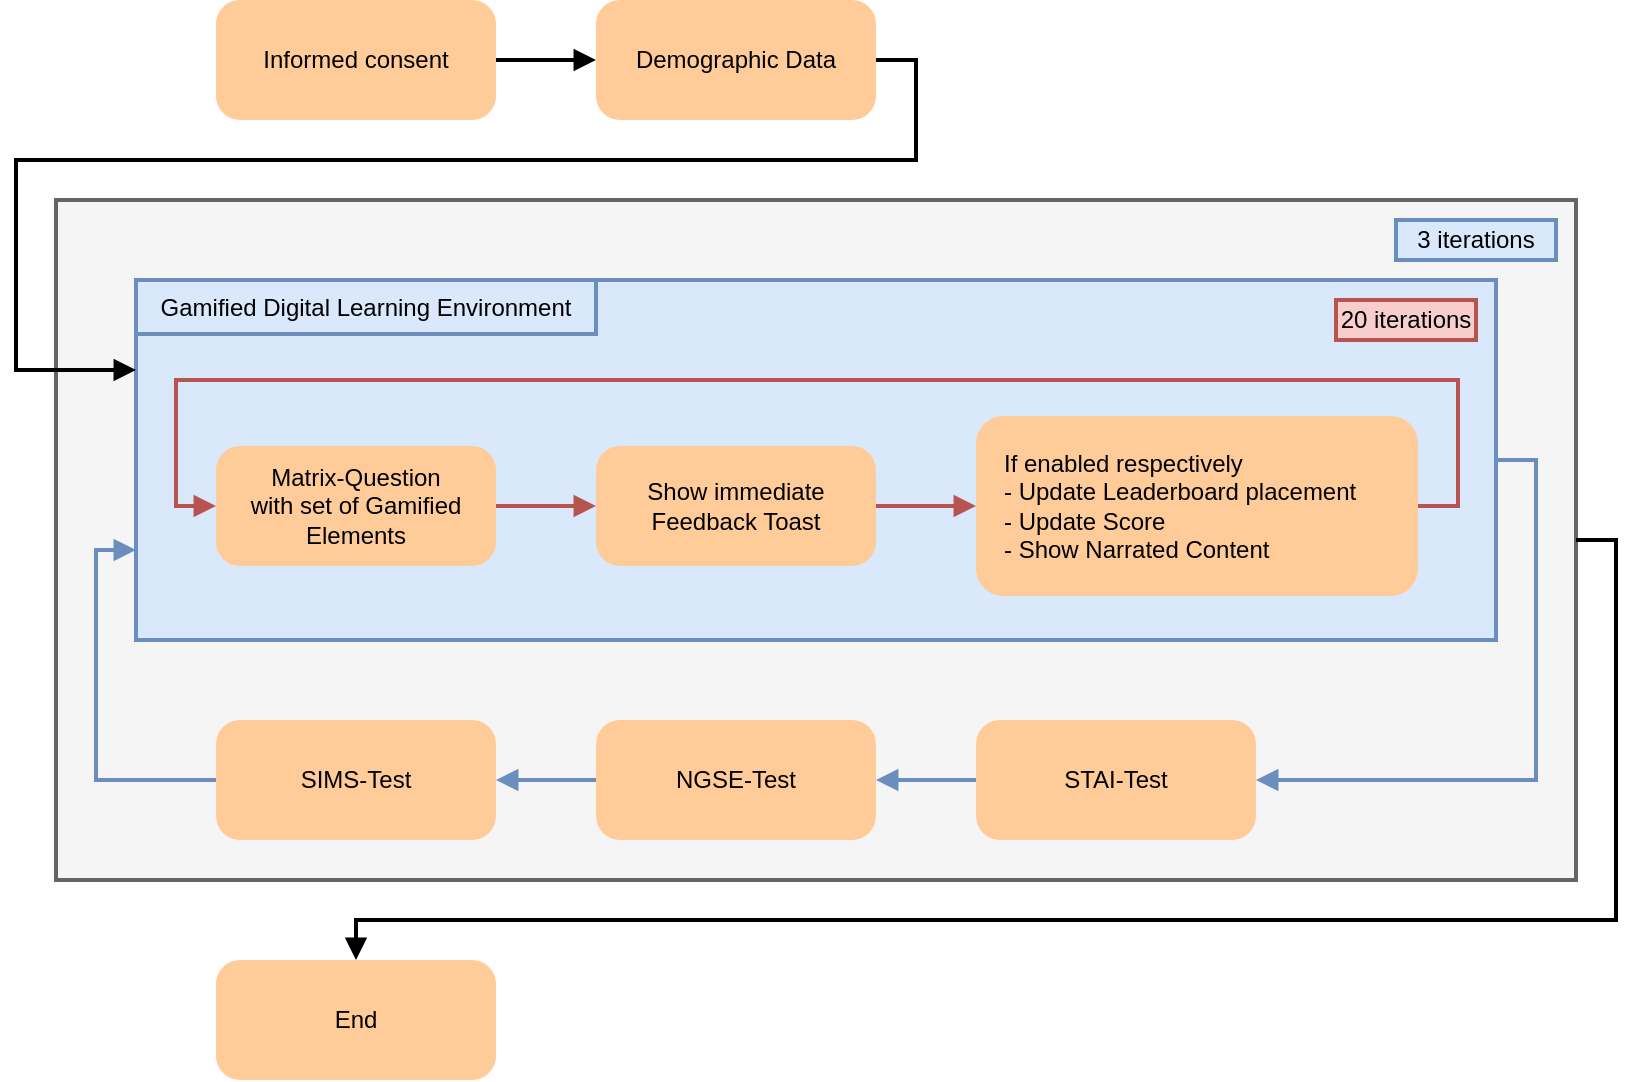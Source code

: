 <mxfile version="24.7.5">
  <diagram id="6a731a19-8d31-9384-78a2-239565b7b9f0" name="Page-1">
    <mxGraphModel dx="1235" dy="844" grid="1" gridSize="10" guides="1" tooltips="1" connect="1" arrows="1" fold="1" page="1" pageScale="1" pageWidth="1169" pageHeight="827" background="none" math="0" shadow="0">
      <root>
        <mxCell id="0" />
        <mxCell id="1" parent="0" />
        <mxCell id="cbzG-sHRKdAniSYUq8Hb-19" value="" style="rounded=0;whiteSpace=wrap;html=1;fillColor=#f5f5f5;fontColor=#333333;strokeColor=#666666;strokeWidth=2;" vertex="1" parent="1">
          <mxGeometry x="240" y="200" width="760" height="340" as="geometry" />
        </mxCell>
        <mxCell id="cbzG-sHRKdAniSYUq8Hb-1" value="" style="rounded=0;whiteSpace=wrap;html=1;fillColor=#dae8fc;strokeColor=#6c8ebf;strokeWidth=2;" vertex="1" parent="1">
          <mxGeometry x="280" y="240" width="680" height="180" as="geometry" />
        </mxCell>
        <mxCell id="27E4G_TA-KUJbY0x6Eig-1754" value="" style="edgeStyle=orthogonalEdgeStyle;rounded=0;orthogonalLoop=1;jettySize=auto;html=1;exitX=1;exitY=0.5;exitDx=0;exitDy=0;endArrow=block;endFill=1;strokeWidth=2;jumpStyle=none;labelPosition=center;verticalLabelPosition=top;align=center;verticalAlign=bottom;" parent="1" source="27E4G_TA-KUJbY0x6Eig-1750" target="27E4G_TA-KUJbY0x6Eig-1753" edge="1">
          <mxGeometry relative="1" as="geometry" />
        </mxCell>
        <mxCell id="27E4G_TA-KUJbY0x6Eig-1750" value="Informed consent" style="rounded=1;whiteSpace=wrap;html=1;fillColor=#FFCC99;fontColor=#000000;strokeColor=none;arcSize=20;align=center;spacingLeft=0;" parent="1" vertex="1">
          <mxGeometry x="320" y="100" width="140" height="60" as="geometry" />
        </mxCell>
        <mxCell id="27E4G_TA-KUJbY0x6Eig-1753" value="Demographic Data" style="rounded=1;whiteSpace=wrap;html=1;fillColor=#FFCC99;fontColor=#000000;strokeColor=none;arcSize=20;align=center;spacingLeft=0;" parent="1" vertex="1">
          <mxGeometry x="510" y="100" width="140" height="60" as="geometry" />
        </mxCell>
        <mxCell id="27E4G_TA-KUJbY0x6Eig-1758" value="" style="edgeStyle=orthogonalEdgeStyle;rounded=0;orthogonalLoop=1;jettySize=auto;html=1;exitX=1;exitY=0.5;exitDx=0;exitDy=0;endArrow=block;endFill=1;strokeWidth=2;jumpStyle=none;labelPosition=center;verticalLabelPosition=top;align=center;verticalAlign=bottom;entryX=0;entryY=0.25;entryDx=0;entryDy=0;" parent="1" source="27E4G_TA-KUJbY0x6Eig-1753" target="cbzG-sHRKdAniSYUq8Hb-1" edge="1">
          <mxGeometry relative="1" as="geometry">
            <mxPoint x="440.0" y="300" as="sourcePoint" />
            <mxPoint x="200" y="170" as="targetPoint" />
            <Array as="points">
              <mxPoint x="670" y="130" />
              <mxPoint x="670" y="180" />
              <mxPoint x="220" y="180" />
              <mxPoint x="220" y="285" />
            </Array>
          </mxGeometry>
        </mxCell>
        <mxCell id="27E4G_TA-KUJbY0x6Eig-1759" value="Matrix-Question&lt;div&gt;with set of Gamified Elements&lt;/div&gt;" style="rounded=1;whiteSpace=wrap;html=1;fillColor=#FFCC99;fontColor=#000000;strokeColor=none;arcSize=20;align=center;spacingLeft=0;" parent="1" vertex="1">
          <mxGeometry x="320" y="323" width="140" height="60" as="geometry" />
        </mxCell>
        <mxCell id="27E4G_TA-KUJbY0x6Eig-1761" value="Show immediate Feedback Toast" style="rounded=1;whiteSpace=wrap;html=1;fillColor=#FFCC99;fontColor=#000000;strokeColor=none;arcSize=20;align=center;spacingLeft=0;" parent="1" vertex="1">
          <mxGeometry x="510" y="323" width="140" height="60" as="geometry" />
        </mxCell>
        <mxCell id="27E4G_TA-KUJbY0x6Eig-1763" value="" style="edgeStyle=orthogonalEdgeStyle;rounded=0;orthogonalLoop=1;jettySize=auto;html=1;exitX=1;exitY=0.5;exitDx=0;exitDy=0;endArrow=block;endFill=1;strokeWidth=2;jumpStyle=none;strokeColor=#b85450;labelPosition=center;verticalLabelPosition=top;align=center;verticalAlign=bottom;entryX=0;entryY=0.5;entryDx=0;entryDy=0;fillColor=#f8cecc;" parent="1" source="27E4G_TA-KUJbY0x6Eig-1759" target="27E4G_TA-KUJbY0x6Eig-1761" edge="1">
          <mxGeometry relative="1" as="geometry">
            <mxPoint x="441" y="313" as="sourcePoint" />
            <mxPoint x="501" y="313" as="targetPoint" />
          </mxGeometry>
        </mxCell>
        <mxCell id="27E4G_TA-KUJbY0x6Eig-1766" value="STAI-Test" style="rounded=1;whiteSpace=wrap;html=1;fillColor=#FFCC99;fontColor=#000000;strokeColor=none;arcSize=20;align=center;spacingLeft=0;" parent="1" vertex="1">
          <mxGeometry x="700" y="460" width="140" height="60" as="geometry" />
        </mxCell>
        <mxCell id="27E4G_TA-KUJbY0x6Eig-1767" value="NGSE-Test" style="rounded=1;whiteSpace=wrap;html=1;fillColor=#FFCC99;fontColor=#000000;strokeColor=none;arcSize=20;align=center;spacingLeft=0;" parent="1" vertex="1">
          <mxGeometry x="510" y="460" width="140" height="60" as="geometry" />
        </mxCell>
        <mxCell id="27E4G_TA-KUJbY0x6Eig-1768" value="SIMS-Test" style="rounded=1;whiteSpace=wrap;html=1;fillColor=#FFCC99;fontColor=#000000;strokeColor=none;arcSize=20;align=center;spacingLeft=0;" parent="1" vertex="1">
          <mxGeometry x="320" y="460" width="140" height="60" as="geometry" />
        </mxCell>
        <mxCell id="27E4G_TA-KUJbY0x6Eig-1770" value="" style="edgeStyle=orthogonalEdgeStyle;rounded=0;orthogonalLoop=1;jettySize=auto;html=1;exitX=0;exitY=0.5;exitDx=0;exitDy=0;endArrow=block;endFill=1;strokeWidth=2;jumpStyle=none;strokeColor=#6c8ebf;labelPosition=center;verticalLabelPosition=top;align=center;verticalAlign=bottom;entryX=1;entryY=0.5;entryDx=0;entryDy=0;fillColor=#dae8fc;" parent="1" source="27E4G_TA-KUJbY0x6Eig-1766" target="27E4G_TA-KUJbY0x6Eig-1767" edge="1">
          <mxGeometry relative="1" as="geometry">
            <mxPoint x="501.0" y="460" as="sourcePoint" />
            <mxPoint x="501" y="560" as="targetPoint" />
          </mxGeometry>
        </mxCell>
        <mxCell id="27E4G_TA-KUJbY0x6Eig-1771" value="" style="edgeStyle=orthogonalEdgeStyle;rounded=0;orthogonalLoop=1;jettySize=auto;html=1;exitX=0;exitY=0.5;exitDx=0;exitDy=0;endArrow=block;endFill=1;strokeWidth=2;jumpStyle=none;strokeColor=#6c8ebf;labelPosition=center;verticalLabelPosition=top;align=center;verticalAlign=bottom;entryX=1;entryY=0.5;entryDx=0;entryDy=0;fillColor=#dae8fc;" parent="1" source="27E4G_TA-KUJbY0x6Eig-1767" target="27E4G_TA-KUJbY0x6Eig-1768" edge="1">
          <mxGeometry relative="1" as="geometry">
            <mxPoint x="501.0" y="460" as="sourcePoint" />
            <mxPoint x="595" y="460" as="targetPoint" />
          </mxGeometry>
        </mxCell>
        <mxCell id="27E4G_TA-KUJbY0x6Eig-1775" value="End" style="rounded=1;whiteSpace=wrap;html=1;fillColor=#FFCC99;fontColor=#000000;strokeColor=none;arcSize=20;align=center;spacingLeft=0;" parent="1" vertex="1">
          <mxGeometry x="320" y="580" width="140" height="60" as="geometry" />
        </mxCell>
        <mxCell id="cbzG-sHRKdAniSYUq8Hb-10" value="If enabled respectively&lt;div&gt;- Update Leaderboard placement&lt;/div&gt;&lt;div&gt;- Update Score&lt;/div&gt;&lt;div&gt;- Show Narrated Content&lt;/div&gt;" style="rounded=1;whiteSpace=wrap;html=1;fillColor=#FFCC99;fontColor=#000000;strokeColor=none;arcSize=15;align=left;spacingLeft=12;" vertex="1" parent="1">
          <mxGeometry x="700" y="308" width="221" height="90" as="geometry" />
        </mxCell>
        <mxCell id="cbzG-sHRKdAniSYUq8Hb-12" value="" style="edgeStyle=orthogonalEdgeStyle;rounded=0;orthogonalLoop=1;jettySize=auto;html=1;endArrow=block;endFill=1;strokeWidth=2;jumpStyle=none;strokeColor=#b85450;labelPosition=center;verticalLabelPosition=top;align=center;verticalAlign=bottom;entryX=0;entryY=0.5;entryDx=0;entryDy=0;exitX=1;exitY=0.5;exitDx=0;exitDy=0;fillColor=#f8cecc;" edge="1" parent="1" source="27E4G_TA-KUJbY0x6Eig-1761" target="cbzG-sHRKdAniSYUq8Hb-10">
          <mxGeometry relative="1" as="geometry">
            <mxPoint x="701" y="518" as="sourcePoint" />
            <mxPoint x="701" y="357.5" as="targetPoint" />
          </mxGeometry>
        </mxCell>
        <mxCell id="cbzG-sHRKdAniSYUq8Hb-16" value="" style="edgeStyle=orthogonalEdgeStyle;rounded=0;orthogonalLoop=1;jettySize=auto;html=1;exitX=1;exitY=0.5;exitDx=0;exitDy=0;endArrow=block;endFill=1;strokeWidth=2;jumpStyle=none;strokeColor=#b85450;labelPosition=center;verticalLabelPosition=top;align=center;verticalAlign=bottom;entryX=0;entryY=0.5;entryDx=0;entryDy=0;fillColor=#f8cecc;" edge="1" parent="1" source="cbzG-sHRKdAniSYUq8Hb-10" target="27E4G_TA-KUJbY0x6Eig-1759">
          <mxGeometry relative="1" as="geometry">
            <mxPoint x="601" y="498" as="sourcePoint" />
            <mxPoint x="695" y="498" as="targetPoint" />
            <Array as="points">
              <mxPoint x="941" y="353" />
              <mxPoint x="941" y="290" />
              <mxPoint x="300" y="290" />
              <mxPoint x="300" y="353" />
            </Array>
          </mxGeometry>
        </mxCell>
        <mxCell id="cbzG-sHRKdAniSYUq8Hb-11" value="20 iterations" style="rounded=0;whiteSpace=wrap;html=1;strokeWidth=2;fillColor=#f8cecc;strokeColor=#b85450;" vertex="1" parent="1">
          <mxGeometry x="880" y="250" width="70" height="20" as="geometry" />
        </mxCell>
        <mxCell id="cbzG-sHRKdAniSYUq8Hb-20" value="3 iterations" style="rounded=0;whiteSpace=wrap;html=1;fillColor=#dae8fc;container=0;strokeWidth=2;strokeColor=#6c8ebf;" vertex="1" parent="1">
          <mxGeometry x="910" y="210" width="80" height="20" as="geometry">
            <mxRectangle x="687.639" width="100" height="30" as="alternateBounds" />
          </mxGeometry>
        </mxCell>
        <mxCell id="cbzG-sHRKdAniSYUq8Hb-25" value="" style="edgeStyle=orthogonalEdgeStyle;rounded=0;orthogonalLoop=1;jettySize=auto;html=1;exitX=1;exitY=0.5;exitDx=0;exitDy=0;endArrow=block;endFill=1;strokeWidth=2;jumpStyle=none;strokeColor=#6c8ebf;labelPosition=center;verticalLabelPosition=top;align=center;verticalAlign=bottom;entryX=1;entryY=0.5;entryDx=0;entryDy=0;fillColor=#dae8fc;" edge="1" parent="1" source="cbzG-sHRKdAniSYUq8Hb-1" target="27E4G_TA-KUJbY0x6Eig-1766">
          <mxGeometry relative="1" as="geometry">
            <mxPoint x="960" y="317.5" as="sourcePoint" />
            <mxPoint x="640" y="472.5" as="targetPoint" />
            <Array as="points">
              <mxPoint x="980" y="330" />
              <mxPoint x="980" y="490" />
            </Array>
          </mxGeometry>
        </mxCell>
        <mxCell id="cbzG-sHRKdAniSYUq8Hb-26" value="" style="edgeStyle=orthogonalEdgeStyle;rounded=0;orthogonalLoop=1;jettySize=auto;html=1;exitX=0;exitY=0.5;exitDx=0;exitDy=0;endArrow=block;endFill=1;strokeWidth=2;jumpStyle=none;strokeColor=#6c8ebf;labelPosition=center;verticalLabelPosition=top;align=center;verticalAlign=bottom;entryX=0;entryY=0.75;entryDx=0;entryDy=0;fillColor=#dae8fc;" edge="1" parent="1" source="27E4G_TA-KUJbY0x6Eig-1768" target="cbzG-sHRKdAniSYUq8Hb-1">
          <mxGeometry relative="1" as="geometry">
            <mxPoint x="520" y="500" as="sourcePoint" />
            <mxPoint x="470" y="500" as="targetPoint" />
            <Array as="points">
              <mxPoint x="260" y="490" />
              <mxPoint x="260" y="375" />
            </Array>
          </mxGeometry>
        </mxCell>
        <mxCell id="cbzG-sHRKdAniSYUq8Hb-27" value="" style="edgeStyle=orthogonalEdgeStyle;rounded=0;orthogonalLoop=1;jettySize=auto;html=1;exitX=1;exitY=0.5;exitDx=0;exitDy=0;endArrow=block;endFill=1;strokeWidth=2;jumpStyle=none;labelPosition=center;verticalLabelPosition=top;align=center;verticalAlign=bottom;" edge="1" parent="1" source="cbzG-sHRKdAniSYUq8Hb-19" target="27E4G_TA-KUJbY0x6Eig-1775">
          <mxGeometry relative="1" as="geometry">
            <mxPoint x="520" y="500" as="sourcePoint" />
            <mxPoint x="470" y="500" as="targetPoint" />
            <Array as="points">
              <mxPoint x="1020" y="370" />
              <mxPoint x="1020" y="560" />
              <mxPoint x="390" y="560" />
            </Array>
          </mxGeometry>
        </mxCell>
        <mxCell id="cbzG-sHRKdAniSYUq8Hb-28" value="Gamified Digital Learning Environment" style="rounded=0;whiteSpace=wrap;html=1;fillColor=#dae8fc;strokeColor=#6c8ebf;strokeWidth=2;" vertex="1" parent="1">
          <mxGeometry x="280" y="240" width="230" height="27" as="geometry" />
        </mxCell>
      </root>
    </mxGraphModel>
  </diagram>
</mxfile>
